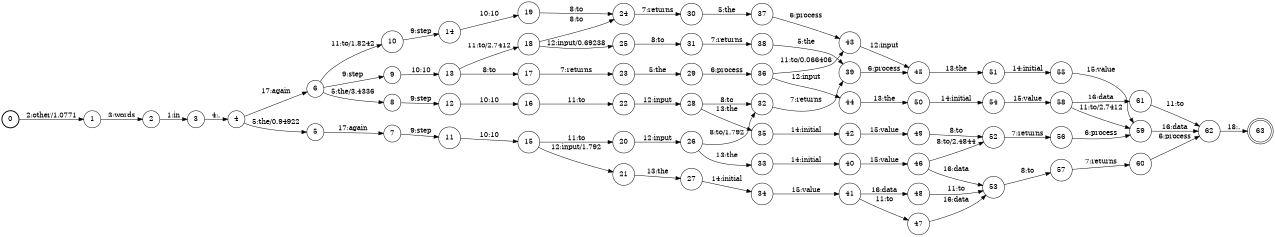 digraph FST {
rankdir = LR;
size = "8.5,11";
label = "";
center = 1;
orientation = Portrait;
ranksep = "0.4";
nodesep = "0.25";
0 [label = "0", shape = circle, style = bold, fontsize = 14]
	0 -> 1 [label = "2:other/1.0771", fontsize = 14];
1 [label = "1", shape = circle, style = solid, fontsize = 14]
	1 -> 2 [label = "3:words", fontsize = 14];
2 [label = "2", shape = circle, style = solid, fontsize = 14]
	2 -> 3 [label = "1:in", fontsize = 14];
3 [label = "3", shape = circle, style = solid, fontsize = 14]
	3 -> 4 [label = "4:,", fontsize = 14];
4 [label = "4", shape = circle, style = solid, fontsize = 14]
	4 -> 5 [label = "5:the/0.94922", fontsize = 14];
	4 -> 6 [label = "17:again", fontsize = 14];
5 [label = "5", shape = circle, style = solid, fontsize = 14]
	5 -> 7 [label = "17:again", fontsize = 14];
6 [label = "6", shape = circle, style = solid, fontsize = 14]
	6 -> 8 [label = "5:the/3.4336", fontsize = 14];
	6 -> 9 [label = "9:step", fontsize = 14];
	6 -> 10 [label = "11:to/1.8242", fontsize = 14];
7 [label = "7", shape = circle, style = solid, fontsize = 14]
	7 -> 11 [label = "9:step", fontsize = 14];
8 [label = "8", shape = circle, style = solid, fontsize = 14]
	8 -> 12 [label = "9:step", fontsize = 14];
9 [label = "9", shape = circle, style = solid, fontsize = 14]
	9 -> 13 [label = "10:10", fontsize = 14];
10 [label = "10", shape = circle, style = solid, fontsize = 14]
	10 -> 14 [label = "9:step", fontsize = 14];
11 [label = "11", shape = circle, style = solid, fontsize = 14]
	11 -> 15 [label = "10:10", fontsize = 14];
12 [label = "12", shape = circle, style = solid, fontsize = 14]
	12 -> 16 [label = "10:10", fontsize = 14];
13 [label = "13", shape = circle, style = solid, fontsize = 14]
	13 -> 17 [label = "8:to", fontsize = 14];
	13 -> 18 [label = "11:to/2.7412", fontsize = 14];
14 [label = "14", shape = circle, style = solid, fontsize = 14]
	14 -> 19 [label = "10:10", fontsize = 14];
15 [label = "15", shape = circle, style = solid, fontsize = 14]
	15 -> 20 [label = "11:to", fontsize = 14];
	15 -> 21 [label = "12:input/1.792", fontsize = 14];
16 [label = "16", shape = circle, style = solid, fontsize = 14]
	16 -> 22 [label = "11:to", fontsize = 14];
17 [label = "17", shape = circle, style = solid, fontsize = 14]
	17 -> 23 [label = "7:returns", fontsize = 14];
18 [label = "18", shape = circle, style = solid, fontsize = 14]
	18 -> 24 [label = "8:to", fontsize = 14];
	18 -> 25 [label = "12:input/0.69238", fontsize = 14];
19 [label = "19", shape = circle, style = solid, fontsize = 14]
	19 -> 24 [label = "8:to", fontsize = 14];
20 [label = "20", shape = circle, style = solid, fontsize = 14]
	20 -> 26 [label = "12:input", fontsize = 14];
21 [label = "21", shape = circle, style = solid, fontsize = 14]
	21 -> 27 [label = "13:the", fontsize = 14];
22 [label = "22", shape = circle, style = solid, fontsize = 14]
	22 -> 28 [label = "12:input", fontsize = 14];
23 [label = "23", shape = circle, style = solid, fontsize = 14]
	23 -> 29 [label = "5:the", fontsize = 14];
24 [label = "24", shape = circle, style = solid, fontsize = 14]
	24 -> 30 [label = "7:returns", fontsize = 14];
25 [label = "25", shape = circle, style = solid, fontsize = 14]
	25 -> 31 [label = "8:to", fontsize = 14];
26 [label = "26", shape = circle, style = solid, fontsize = 14]
	26 -> 33 [label = "13:the", fontsize = 14];
	26 -> 32 [label = "8:to/1.792", fontsize = 14];
27 [label = "27", shape = circle, style = solid, fontsize = 14]
	27 -> 34 [label = "14:initial", fontsize = 14];
28 [label = "28", shape = circle, style = solid, fontsize = 14]
	28 -> 35 [label = "13:the", fontsize = 14];
	28 -> 32 [label = "8:to", fontsize = 14];
29 [label = "29", shape = circle, style = solid, fontsize = 14]
	29 -> 36 [label = "6:process", fontsize = 14];
30 [label = "30", shape = circle, style = solid, fontsize = 14]
	30 -> 37 [label = "5:the", fontsize = 14];
31 [label = "31", shape = circle, style = solid, fontsize = 14]
	31 -> 38 [label = "7:returns", fontsize = 14];
32 [label = "32", shape = circle, style = solid, fontsize = 14]
	32 -> 39 [label = "7:returns", fontsize = 14];
33 [label = "33", shape = circle, style = solid, fontsize = 14]
	33 -> 40 [label = "14:initial", fontsize = 14];
34 [label = "34", shape = circle, style = solid, fontsize = 14]
	34 -> 41 [label = "15:value", fontsize = 14];
35 [label = "35", shape = circle, style = solid, fontsize = 14]
	35 -> 42 [label = "14:initial", fontsize = 14];
36 [label = "36", shape = circle, style = solid, fontsize = 14]
	36 -> 43 [label = "11:to/0.066406", fontsize = 14];
	36 -> 44 [label = "12:input", fontsize = 14];
37 [label = "37", shape = circle, style = solid, fontsize = 14]
	37 -> 43 [label = "6:process", fontsize = 14];
38 [label = "38", shape = circle, style = solid, fontsize = 14]
	38 -> 39 [label = "5:the", fontsize = 14];
39 [label = "39", shape = circle, style = solid, fontsize = 14]
	39 -> 45 [label = "6:process", fontsize = 14];
40 [label = "40", shape = circle, style = solid, fontsize = 14]
	40 -> 46 [label = "15:value", fontsize = 14];
41 [label = "41", shape = circle, style = solid, fontsize = 14]
	41 -> 47 [label = "11:to", fontsize = 14];
	41 -> 48 [label = "16:data", fontsize = 14];
42 [label = "42", shape = circle, style = solid, fontsize = 14]
	42 -> 49 [label = "15:value", fontsize = 14];
43 [label = "43", shape = circle, style = solid, fontsize = 14]
	43 -> 45 [label = "12:input", fontsize = 14];
44 [label = "44", shape = circle, style = solid, fontsize = 14]
	44 -> 50 [label = "13:the", fontsize = 14];
45 [label = "45", shape = circle, style = solid, fontsize = 14]
	45 -> 51 [label = "13:the", fontsize = 14];
46 [label = "46", shape = circle, style = solid, fontsize = 14]
	46 -> 52 [label = "8:to/2.4844", fontsize = 14];
	46 -> 53 [label = "16:data", fontsize = 14];
47 [label = "47", shape = circle, style = solid, fontsize = 14]
	47 -> 53 [label = "16:data", fontsize = 14];
48 [label = "48", shape = circle, style = solid, fontsize = 14]
	48 -> 53 [label = "11:to", fontsize = 14];
49 [label = "49", shape = circle, style = solid, fontsize = 14]
	49 -> 52 [label = "8:to", fontsize = 14];
50 [label = "50", shape = circle, style = solid, fontsize = 14]
	50 -> 54 [label = "14:initial", fontsize = 14];
51 [label = "51", shape = circle, style = solid, fontsize = 14]
	51 -> 55 [label = "14:initial", fontsize = 14];
52 [label = "52", shape = circle, style = solid, fontsize = 14]
	52 -> 56 [label = "7:returns", fontsize = 14];
53 [label = "53", shape = circle, style = solid, fontsize = 14]
	53 -> 57 [label = "8:to", fontsize = 14];
54 [label = "54", shape = circle, style = solid, fontsize = 14]
	54 -> 58 [label = "15:value", fontsize = 14];
55 [label = "55", shape = circle, style = solid, fontsize = 14]
	55 -> 59 [label = "15:value", fontsize = 14];
56 [label = "56", shape = circle, style = solid, fontsize = 14]
	56 -> 59 [label = "6:process", fontsize = 14];
57 [label = "57", shape = circle, style = solid, fontsize = 14]
	57 -> 60 [label = "7:returns", fontsize = 14];
58 [label = "58", shape = circle, style = solid, fontsize = 14]
	58 -> 59 [label = "11:to/2.7412", fontsize = 14];
	58 -> 61 [label = "16:data", fontsize = 14];
59 [label = "59", shape = circle, style = solid, fontsize = 14]
	59 -> 62 [label = "16:data", fontsize = 14];
60 [label = "60", shape = circle, style = solid, fontsize = 14]
	60 -> 62 [label = "6:process", fontsize = 14];
61 [label = "61", shape = circle, style = solid, fontsize = 14]
	61 -> 62 [label = "11:to", fontsize = 14];
62 [label = "62", shape = circle, style = solid, fontsize = 14]
	62 -> 63 [label = "18:.", fontsize = 14];
63 [label = "63", shape = doublecircle, style = solid, fontsize = 14]
}
